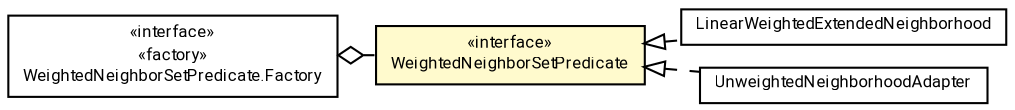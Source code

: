 #!/usr/local/bin/dot
#
# Class diagram 
# Generated by UMLGraph version R5_7_2-60-g0e99a6 (http://www.spinellis.gr/umlgraph/)
#

digraph G {
	graph [fontnames="svg"]
	edge [fontname="Roboto",fontsize=7,labelfontname="Roboto",labelfontsize=7,color="black"];
	node [fontname="Roboto",fontcolor="black",fontsize=8,shape=plaintext,margin=0,width=0,height=0];
	nodesep=0.15;
	ranksep=0.25;
	rankdir=LR;
	// de.lmu.ifi.dbs.elki.algorithm.outlier.spatial.neighborhood.weighted.LinearWeightedExtendedNeighborhood
	c10879407 [label=<<table title="de.lmu.ifi.dbs.elki.algorithm.outlier.spatial.neighborhood.weighted.LinearWeightedExtendedNeighborhood" border="0" cellborder="1" cellspacing="0" cellpadding="2" href="LinearWeightedExtendedNeighborhood.html" target="_parent">
		<tr><td><table border="0" cellspacing="0" cellpadding="1">
		<tr><td align="center" balign="center"> <font face="Roboto">LinearWeightedExtendedNeighborhood</font> </td></tr>
		</table></td></tr>
		</table>>, URL="LinearWeightedExtendedNeighborhood.html"];
	// de.lmu.ifi.dbs.elki.algorithm.outlier.spatial.neighborhood.weighted.UnweightedNeighborhoodAdapter
	c10879410 [label=<<table title="de.lmu.ifi.dbs.elki.algorithm.outlier.spatial.neighborhood.weighted.UnweightedNeighborhoodAdapter" border="0" cellborder="1" cellspacing="0" cellpadding="2" href="UnweightedNeighborhoodAdapter.html" target="_parent">
		<tr><td><table border="0" cellspacing="0" cellpadding="1">
		<tr><td align="center" balign="center"> <font face="Roboto">UnweightedNeighborhoodAdapter</font> </td></tr>
		</table></td></tr>
		</table>>, URL="UnweightedNeighborhoodAdapter.html"];
	// de.lmu.ifi.dbs.elki.algorithm.outlier.spatial.neighborhood.weighted.WeightedNeighborSetPredicate
	c10879413 [label=<<table title="de.lmu.ifi.dbs.elki.algorithm.outlier.spatial.neighborhood.weighted.WeightedNeighborSetPredicate" border="0" cellborder="1" cellspacing="0" cellpadding="2" bgcolor="lemonChiffon" href="WeightedNeighborSetPredicate.html" target="_parent">
		<tr><td><table border="0" cellspacing="0" cellpadding="1">
		<tr><td align="center" balign="center"> &#171;interface&#187; </td></tr>
		<tr><td align="center" balign="center"> <font face="Roboto">WeightedNeighborSetPredicate</font> </td></tr>
		</table></td></tr>
		</table>>, URL="WeightedNeighborSetPredicate.html"];
	// de.lmu.ifi.dbs.elki.algorithm.outlier.spatial.neighborhood.weighted.WeightedNeighborSetPredicate.Factory<O>
	c10879414 [label=<<table title="de.lmu.ifi.dbs.elki.algorithm.outlier.spatial.neighborhood.weighted.WeightedNeighborSetPredicate.Factory" border="0" cellborder="1" cellspacing="0" cellpadding="2" href="WeightedNeighborSetPredicate.Factory.html" target="_parent">
		<tr><td><table border="0" cellspacing="0" cellpadding="1">
		<tr><td align="center" balign="center"> &#171;interface&#187; </td></tr>
		<tr><td align="center" balign="center"> &#171;factory&#187; </td></tr>
		<tr><td align="center" balign="center"> <font face="Roboto">WeightedNeighborSetPredicate.Factory</font> </td></tr>
		</table></td></tr>
		</table>>, URL="WeightedNeighborSetPredicate.Factory.html"];
	// de.lmu.ifi.dbs.elki.algorithm.outlier.spatial.neighborhood.weighted.LinearWeightedExtendedNeighborhood implements de.lmu.ifi.dbs.elki.algorithm.outlier.spatial.neighborhood.weighted.WeightedNeighborSetPredicate
	c10879413 -> c10879407 [arrowtail=empty,style=dashed,dir=back,weight=9];
	// de.lmu.ifi.dbs.elki.algorithm.outlier.spatial.neighborhood.weighted.UnweightedNeighborhoodAdapter implements de.lmu.ifi.dbs.elki.algorithm.outlier.spatial.neighborhood.weighted.WeightedNeighborSetPredicate
	c10879413 -> c10879410 [arrowtail=empty,style=dashed,dir=back,weight=9];
	// de.lmu.ifi.dbs.elki.algorithm.outlier.spatial.neighborhood.weighted.WeightedNeighborSetPredicate.Factory<O> has de.lmu.ifi.dbs.elki.algorithm.outlier.spatial.neighborhood.weighted.WeightedNeighborSetPredicate
	c10879414 -> c10879413 [arrowhead=none,arrowtail=ediamond,dir=back,weight=4];
}

